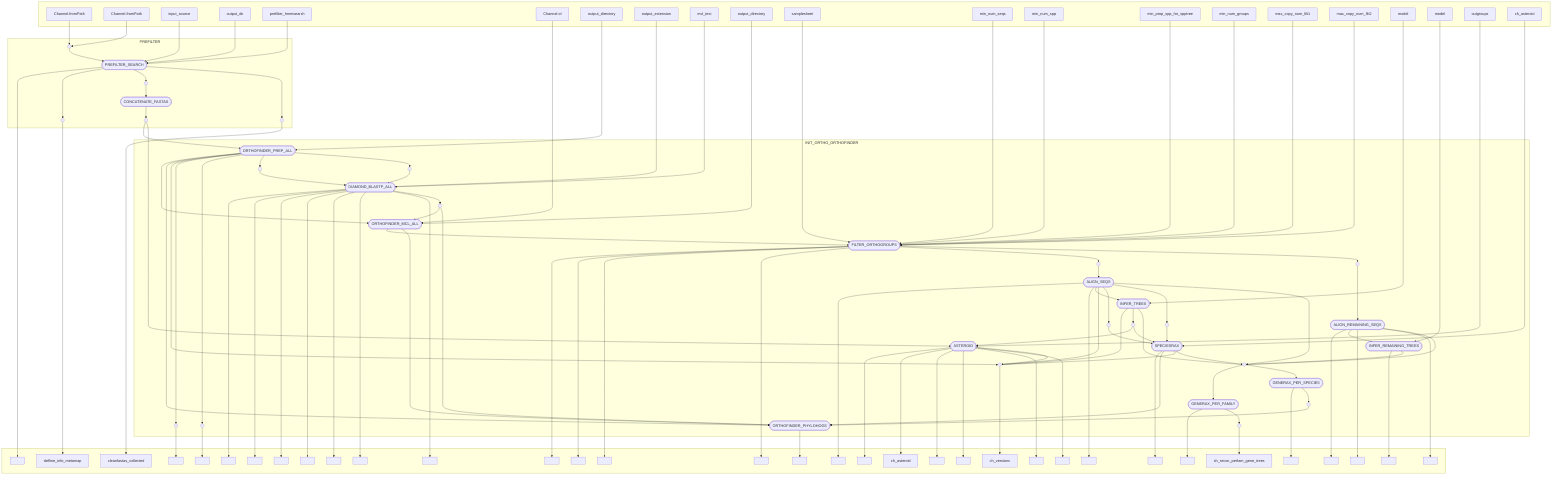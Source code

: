 flowchart TB
    subgraph " "
    v0["Channel.fromPath"]
    v3["Channel.fromPath"]
    v10["input_source"]
    v11["output_dir"]
    v12["prefilter_hmmsearch"]
    v31["Channel.of"]
    v39["output_directory"]
    v52["output_extension"]
    v53["mcl_test"]
    v64["output_directory"]
    v66["samplesheet"]
    v67["min_num_seqs"]
    v68["min_num_spp"]
    v69["min_prop_spp_for_spptree"]
    v70["min_num_groups"]
    v71["max_copy_num_filt1"]
    v72["max_copy_num_filt2"]
    v98["model"]
    v100["model"]
    v105["outgroups"]
    v114["ch_asteroid"]
    end
    subgraph PREFILTER
    v13([PREFILTER_SEARCH])
    v27([CONCATENATE_FASTAS])
    v1(( ))
    v15(( ))
    v20(( ))
    v24(( ))
    v28(( ))
    end
    subgraph " "
    v14[" "]
    v19["defline_info_metamap"]
    v25["cleanfastas_collected"]
    v45[" "]
    v48[" "]
    v55[" "]
    v56[" "]
    v57[" "]
    v58[" "]
    v59[" "]
    v60[" "]
    v61[" "]
    v74[" "]
    v75[" "]
    v76[" "]
    v77[" "]
    v89[" "]
    v90[" "]
    v93[" "]
    v94[" "]
    v95[" "]
    v102[" "]
    v107[" "]
    v108[" "]
    v109[" "]
    v110[" "]
    v111["ch_asteroid"]
    v112[" "]
    v116[" "]
    v118["ch_versions"]
    v126[" "]
    v128["ch_recon_perfam_gene_trees"]
    v130[" "]
    v133[" "]
    end
    subgraph INIT_ORTHO_ORTHOFINDER
    v40([ORTHOFINDER_PREP_ALL])
    v54([DIAMOND_BLASTP_ALL])
    v65([ORTHOFINDER_MCL_ALL])
    v73([FILTER_ORTHOGROUPS])
    v88([ALIGN_SEQS])
    v92([ALIGN_REMAINING_SEQS])
    v99([INFER_TREES])
    v101([INFER_REMAINING_TREES])
    v106([ASTEROID])
    v115([SPECIESRAX])
    v125([GENERAX_PER_FAMILY])
    v129([GENERAX_PER_SPECIES])
    v132([ORTHOFINDER_PHYLOHOGS])
    v41(( ))
    v42(( ))
    v46(( ))
    v49(( ))
    v51(( ))
    v62(( ))
    v78(( ))
    v81(( ))
    v96(( ))
    v97(( ))
    v104(( ))
    v119(( ))
    v127(( ))
    v131(( ))
    end
    v0 --> v1
    v3 --> v1
    v10 --> v13
    v11 --> v13
    v12 --> v13
    v1 --> v13
    v13 --> v14
    v13 --> v15
    v13 --> v20
    v13 --> v24
    v15 --> v19
    v24 --> v25
    v20 --> v27
    v27 --> v28
    v31 --> v65
    v39 --> v40
    v28 --> v40
    v40 --> v65
    v40 --> v132
    v40 --> v41
    v40 --> v42
    v40 --> v46
    v40 --> v49
    v40 --> v51
    v42 --> v45
    v46 --> v48
    v52 --> v54
    v53 --> v54
    v49 --> v54
    v51 --> v54
    v54 --> v61
    v54 --> v60
    v54 --> v59
    v54 --> v58
    v54 --> v57
    v54 --> v56
    v54 --> v55
    v54 --> v62
    v64 --> v65
    v62 --> v65
    v65 --> v73
    v65 --> v132
    v66 --> v73
    v67 --> v73
    v68 --> v73
    v69 --> v73
    v70 --> v73
    v71 --> v73
    v72 --> v73
    v73 --> v77
    v73 --> v76
    v73 --> v75
    v73 --> v74
    v73 --> v78
    v73 --> v81
    v78 --> v88
    v88 --> v90
    v88 --> v89
    v88 --> v99
    v88 --> v41
    v88 --> v96
    v88 --> v97
    v88 --> v119
    v81 --> v92
    v92 --> v95
    v92 --> v101
    v92 --> v94
    v92 --> v93
    v92 --> v119
    v98 --> v99
    v99 --> v41
    v99 --> v104
    v99 --> v119
    v100 --> v101
    v101 --> v102
    v101 --> v119
    v105 --> v106
    v28 --> v106
    v104 --> v106
    v106 --> v112
    v106 --> v111
    v106 --> v110
    v106 --> v109
    v106 --> v108
    v106 --> v107
    v106 --> v41
    v114 --> v115
    v96 --> v115
    v97 --> v115
    v104 --> v115
    v115 --> v116
    v115 --> v132
    v115 --> v41
    v115 --> v119
    v41 --> v118
    v119 --> v125
    v125 --> v126
    v125 --> v127
    v127 --> v128
    v119 --> v129
    v129 --> v130
    v129 --> v131
    v62 --> v132
    v131 --> v132
    v132 --> v133